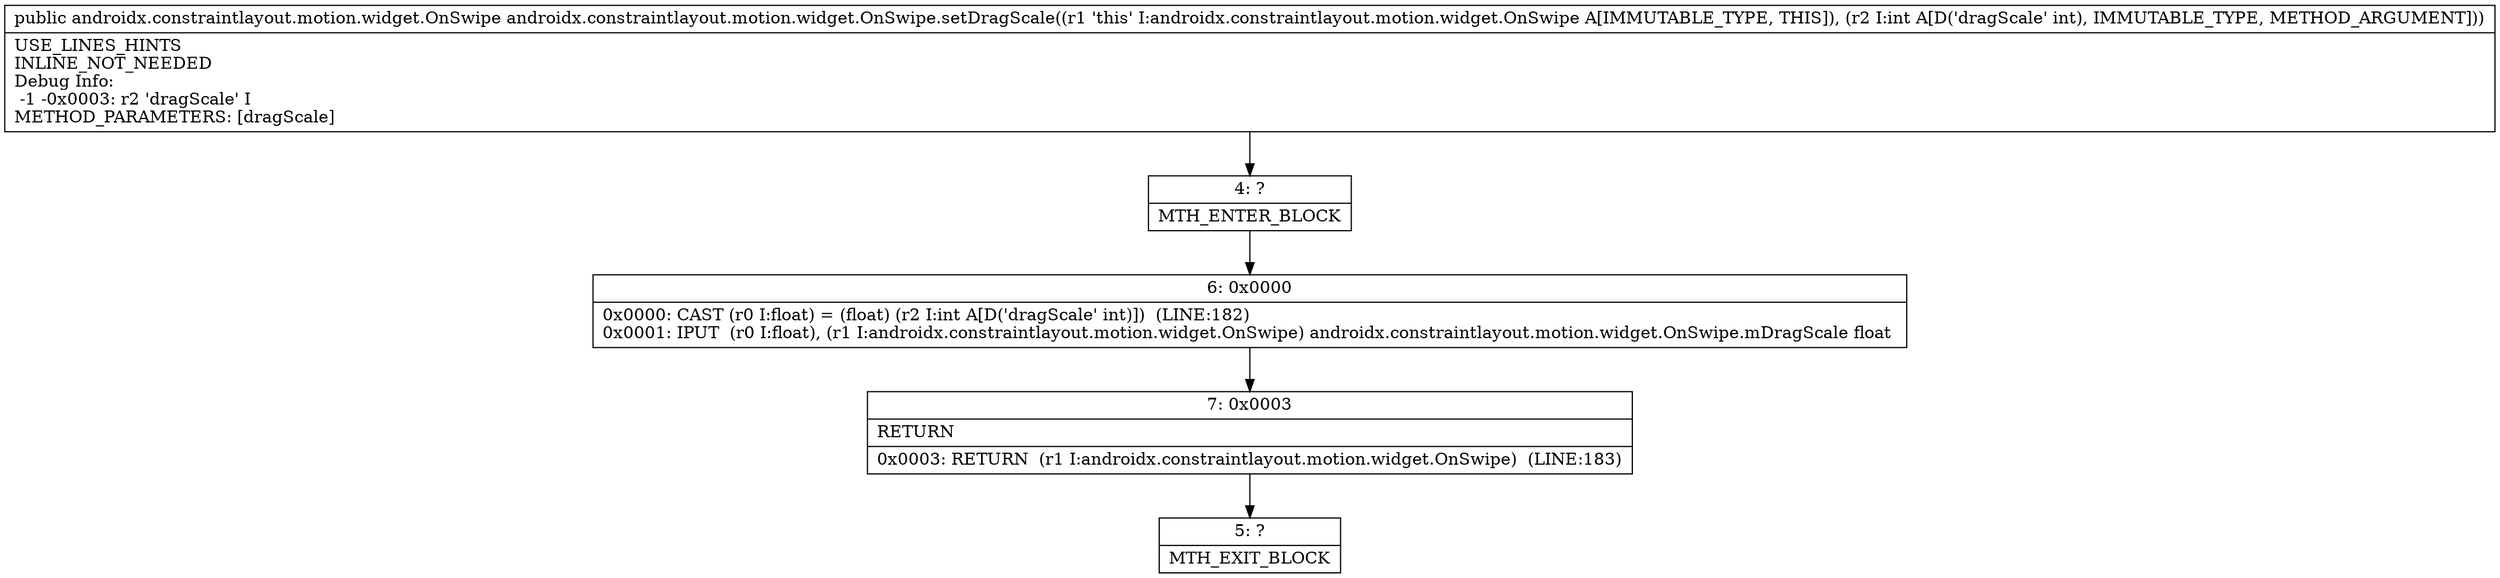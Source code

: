 digraph "CFG forandroidx.constraintlayout.motion.widget.OnSwipe.setDragScale(I)Landroidx\/constraintlayout\/motion\/widget\/OnSwipe;" {
Node_4 [shape=record,label="{4\:\ ?|MTH_ENTER_BLOCK\l}"];
Node_6 [shape=record,label="{6\:\ 0x0000|0x0000: CAST (r0 I:float) = (float) (r2 I:int A[D('dragScale' int)])  (LINE:182)\l0x0001: IPUT  (r0 I:float), (r1 I:androidx.constraintlayout.motion.widget.OnSwipe) androidx.constraintlayout.motion.widget.OnSwipe.mDragScale float \l}"];
Node_7 [shape=record,label="{7\:\ 0x0003|RETURN\l|0x0003: RETURN  (r1 I:androidx.constraintlayout.motion.widget.OnSwipe)  (LINE:183)\l}"];
Node_5 [shape=record,label="{5\:\ ?|MTH_EXIT_BLOCK\l}"];
MethodNode[shape=record,label="{public androidx.constraintlayout.motion.widget.OnSwipe androidx.constraintlayout.motion.widget.OnSwipe.setDragScale((r1 'this' I:androidx.constraintlayout.motion.widget.OnSwipe A[IMMUTABLE_TYPE, THIS]), (r2 I:int A[D('dragScale' int), IMMUTABLE_TYPE, METHOD_ARGUMENT]))  | USE_LINES_HINTS\lINLINE_NOT_NEEDED\lDebug Info:\l  \-1 \-0x0003: r2 'dragScale' I\lMETHOD_PARAMETERS: [dragScale]\l}"];
MethodNode -> Node_4;Node_4 -> Node_6;
Node_6 -> Node_7;
Node_7 -> Node_5;
}

